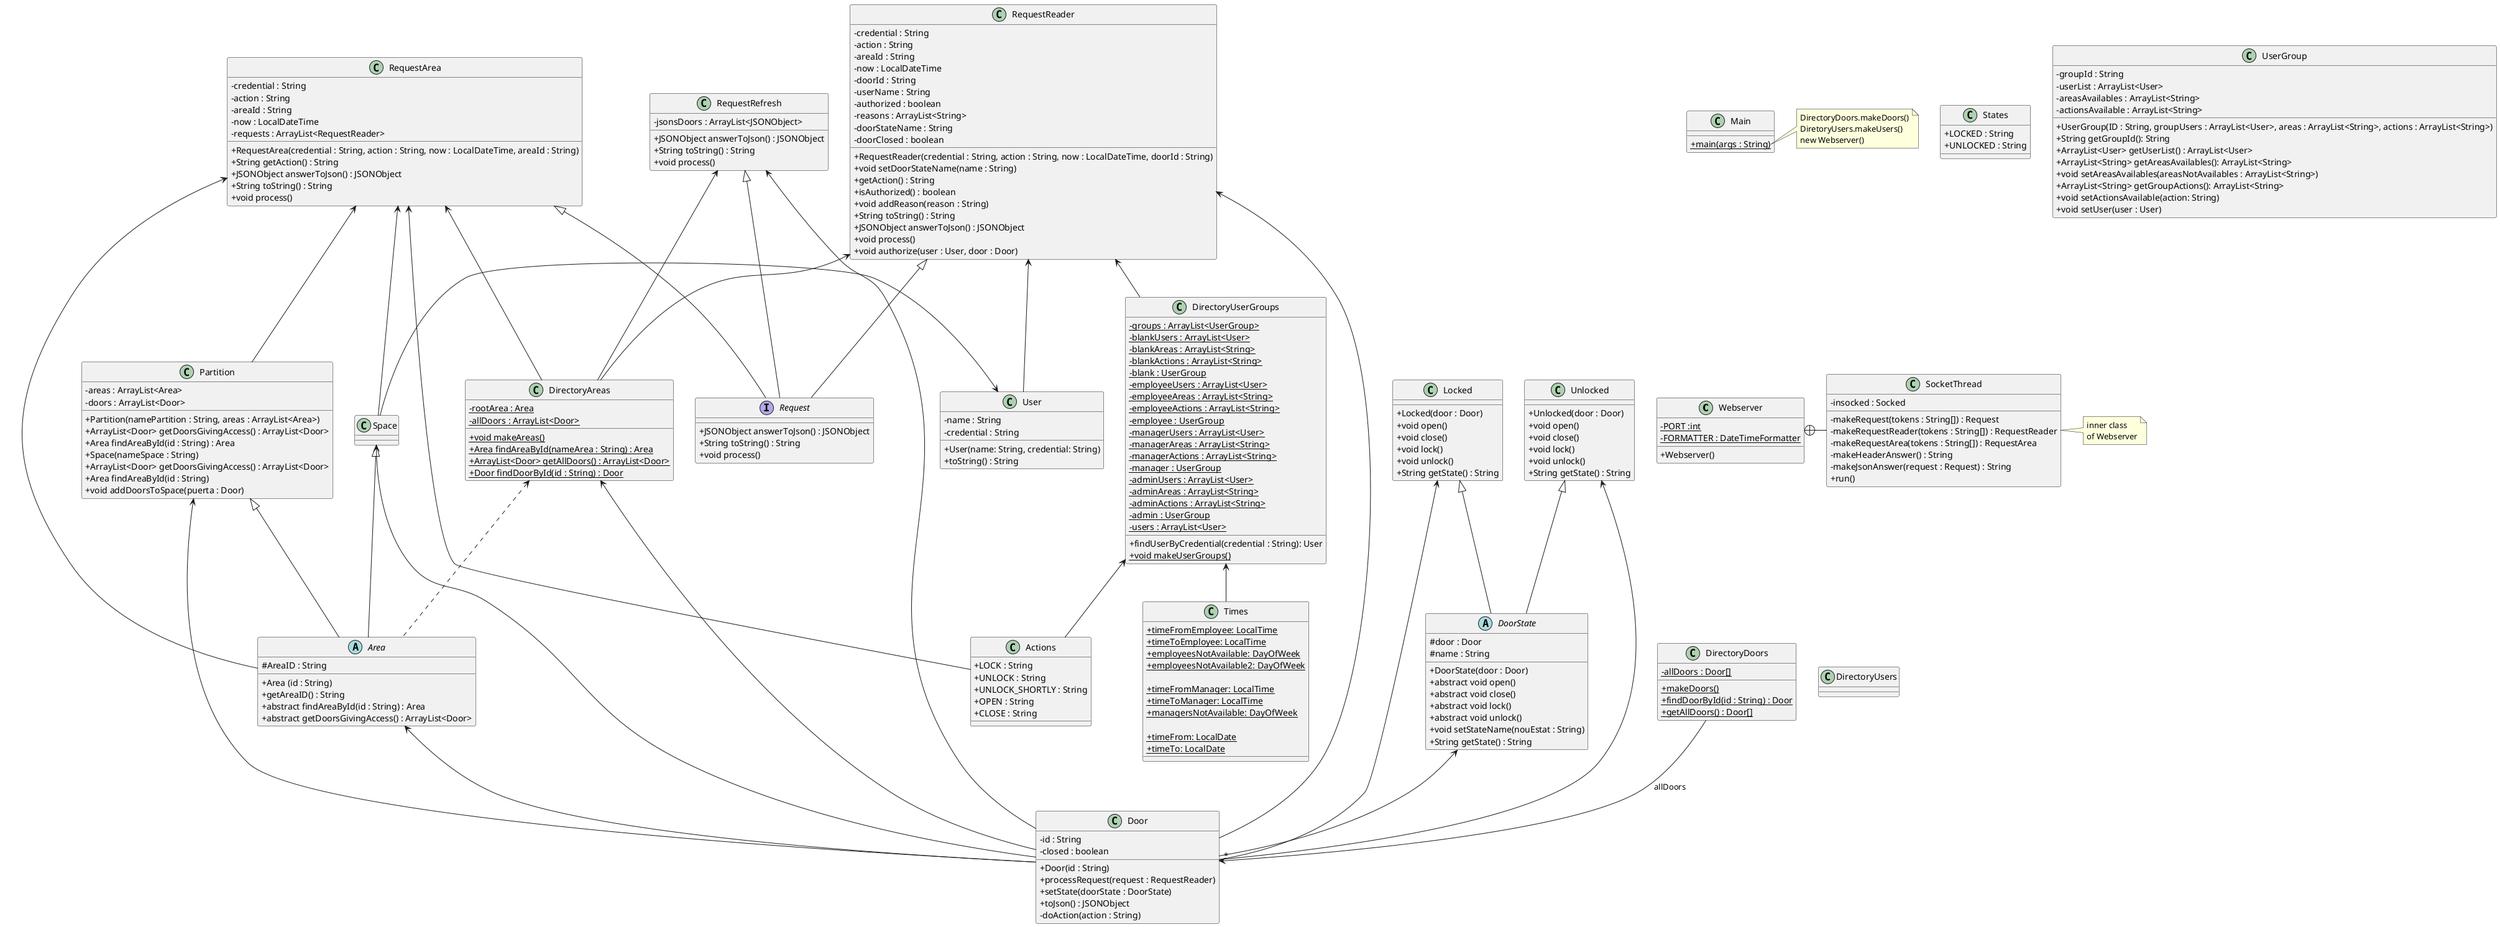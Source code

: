 @startuml
'https://plantuml.com/class-diagram
skinparam classAttributeIconSize 0

class Webserver {
- {static} PORT :int
- {static} FORMATTER : DateTimeFormatter
+ Webserver()
}

class SocketThread {
- insocked : Socked
- makeRequest(tokens : String[]) : Request
- makeRequestReader(tokens : String[]) : RequestReader
- makeRequestArea(tokens : String[]) : RequestArea
- makeHeaderAnswer() : String
- makeJsonAnswer(request : Request) : String
+ run()
}

Webserver +-right- SocketThread

note right of SocketThread
inner class
of Webserver
end note

class DirectoryDoors {
- {static} allDoors : Door[]
+ {static} makeDoors()
+ {static} findDoorById(id : String) : Door
+ {static} getAllDoors() : Door[]
}

DirectoryDoors --> "*" Door : "allDoors"

class Door {
- id : String
- closed : boolean
+ Door(id : String)
+ processRequest(request : RequestReader)
+ setState(doorState : DoorState)
+ toJson() : JSONObject
'+ toString() : String
'+ isClosed() :boolean
'+ setClosed(b : boolean)
'+ getStateName() : String
- doAction(action : String)
}


class Main {
+ {static} main(args : String)
}

note right of Main::main
DirectoryDoors.makeDoors()
DiretoryUsers.makeUsers()
new Webserver()
end note

Main -[hidden]down- Webserver
Webserver -[hidden]down- DirectoryDoors
DirectoryDoors -[hidden]right- DirectoryUsers

'AreaSpaces
abstract class Area {
# AreaID : String
+ Area (id : String)
+ getAreaID() : String
+ abstract findAreaById(id : String) : Area
+ abstract getDoorsGivingAccess() : ArrayList<Door>
}

class DirectoryAreas {
- {static} rootArea : Area
- {static} allDoors : ArrayList<Door>
+ {static} void makeAreas()
+ {static} Area findAreaById(nameArea : String) : Area
+ {static} ArrayList<Door> getAllDoors() : ArrayList<Door>
+ {static} Door findDoorById(id : String) : Door
}

class Partition {
- areas : ArrayList<Area>
+ Partition(namePartition : String, areas : ArrayList<Area>)
+ ArrayList<Door> getDoorsGivingAccess() : ArrayList<Door>
+ Area findAreaById(id : String) : Area
}

class Partition {
- doors : ArrayList<Door>
+ Space(nameSpace : String)
+ ArrayList<Door> getDoorsGivingAccess() : ArrayList<Door>
+ Area findAreaById(id : String)
+ void addDoorsToSpace(puerta : Door)
}

'doorstates
class Actions {
+ LOCK : String
+ UNLOCK : String
+ UNLOCK_SHORTLY : String
+ OPEN : String
+ CLOSE : String
}

abstract class DoorState {
# door : Door
# name : String
+ DoorState(door : Door)
+ abstract void open()
+ abstract void close()
+ abstract void lock()
+ abstract void unlock()
+ void setStateName(nouEstat : String)
+ String getState() : String
}

class Locked {
+ Locked(door : Door)
+ void open()
+ void close()
+ void lock()
+ void unlock()
+ String getState() : String
}

class States {
+ LOCKED : String
+ UNLOCKED : String
}

class Unlocked {
+ Unlocked(door : Door)
+ void open()
+ void close()
+ void lock()
+ void unlock()
+ String getState() : String
}

'requests
interface Request {
+ JSONObject answerToJson() : JSONObject
+ String toString() : String
+ void process()
}

class RequestArea {
- credential : String
- action : String
- areaId : String
- now : LocalDateTime
- requests : ArrayList<RequestReader>
+ RequestArea(credential : String, action : String, now : LocalDateTime, areaId : String)
+ String getAction() : String
+ JSONObject answerToJson() : JSONObject
+ String toString() : String
+ void process()
}

class RequestReader {
- credential : String
- action : String
- areaId : String
- now : LocalDateTime
- doorId : String
- userName : String
- authorized : boolean
- reasons : ArrayList<String>
- doorStateName : String
- doorClosed : boolean
+ RequestReader(credential : String, action : String, now : LocalDateTime, doorId : String)
+ void setDoorStateName(name : String)
+ getAction() : String
+ isAuthorized() : boolean
+ void addReason(reason : String)
+ String toString() : String
+ JSONObject answerToJson() : JSONObject
+ void process()
+ void authorize(user : User, door : Door)
}

class RequestRefresh {
- jsonsDoors : ArrayList<JSONObject>
+ JSONObject answerToJson() : JSONObject
+ String toString() : String
+ void process()
}

'UsersGroups
class DirectoryUserGroups {
- {static} groups : ArrayList<UserGroup>
- {static} blankUsers : ArrayList<User>
- {static} blankAreas : ArrayList<String>
- {static} blankActions : ArrayList<String>
- {static} blank : UserGroup
- {static} employeeUsers : ArrayList<User>
- {static} employeeAreas : ArrayList<String>
- {static} employeeActions : ArrayList<String>
- {static} employee : UserGroup
- {static} managerUsers : ArrayList<User>
- {static} managerAreas : ArrayList<String>
- {static} managerActions : ArrayList<String>
- {static} manager : UserGroup
- {static} adminUsers : ArrayList<User>
- {static} adminAreas : ArrayList<String>
- {static} adminActions : ArrayList<String>
- {static} admin : UserGroup
- {static} users : ArrayList<User>
+ findUserByCredential(credential : String): User
+ {static} void makeUserGroups()
}

class Times {
+ {static} timeFromEmployee: LocalTime
+ {static} timeToEmployee: LocalTime
+ {static} employeesNotAvailable: DayOfWeek
+ {static} employeesNotAvailable2: DayOfWeek

+ {static} timeFromManager: LocalTime
+ {static} timeToManager: LocalTime
+ {static} managersNotAvailable: DayOfWeek

+ {static} timeFrom: LocalDate
+ {static} timeTo: LocalDate
}

class User {
- name : String
- credential : String
+ User(name: String, credential: String)
+ toString() : String
}

class UserGroup {
- groupId : String
- userList : ArrayList<User>
- areasAvailables : ArrayList<String>
- actionsAvailable : ArrayList<String>
+ UserGroup(ID : String, groupUsers : ArrayList<User>, areas : ArrayList<String>, actions : ArrayList<String>)
+ String getGroupId(): String
+ ArrayList<User> getUserList() : ArrayList<User>
+ ArrayList<String> getAreasAvailables(): ArrayList<String>
+ void setAreasAvailables(areasNotAvailables : ArrayList<String>)
+ ArrayList<String> getGroupActions(): ArrayList<String>
+ void setActionsAvailable(action: String)
+ void setUser(user : User)
}

'relations
'   Usersgroups
DirectoryUserGroups <-- Times
DirectoryUserGroups <-- Actions
User <- Space

'   AreaSpaces
Area <-- Door
DirectoryAreas <-- Door
DirectoryAreas <.. Area
Partition <-- Door
Partition <|-- Area
Space <-- Door
Space <|-- Area

'   doorstates
DoorState <-- Door
Locked <-- Door
Locked <|-- DoorState
Unlocked <-- Door
Unlocked <|-- DoorState

'   requests
RequestArea <-- Actions
RequestArea <-- DirectoryAreas
RequestArea <-- Area
RequestArea <-- Partition
RequestArea <-- Space
RequestArea <|-- Request
RequestReader <-- DirectoryAreas
RequestReader <-- DirectoryUserGroups
RequestReader <-- Door
RequestReader <-- User
RequestReader <|-- Request
RequestRefresh <-- DirectoryAreas
RequestRefresh <-- Door
RequestRefresh <|-- Request

@enduml